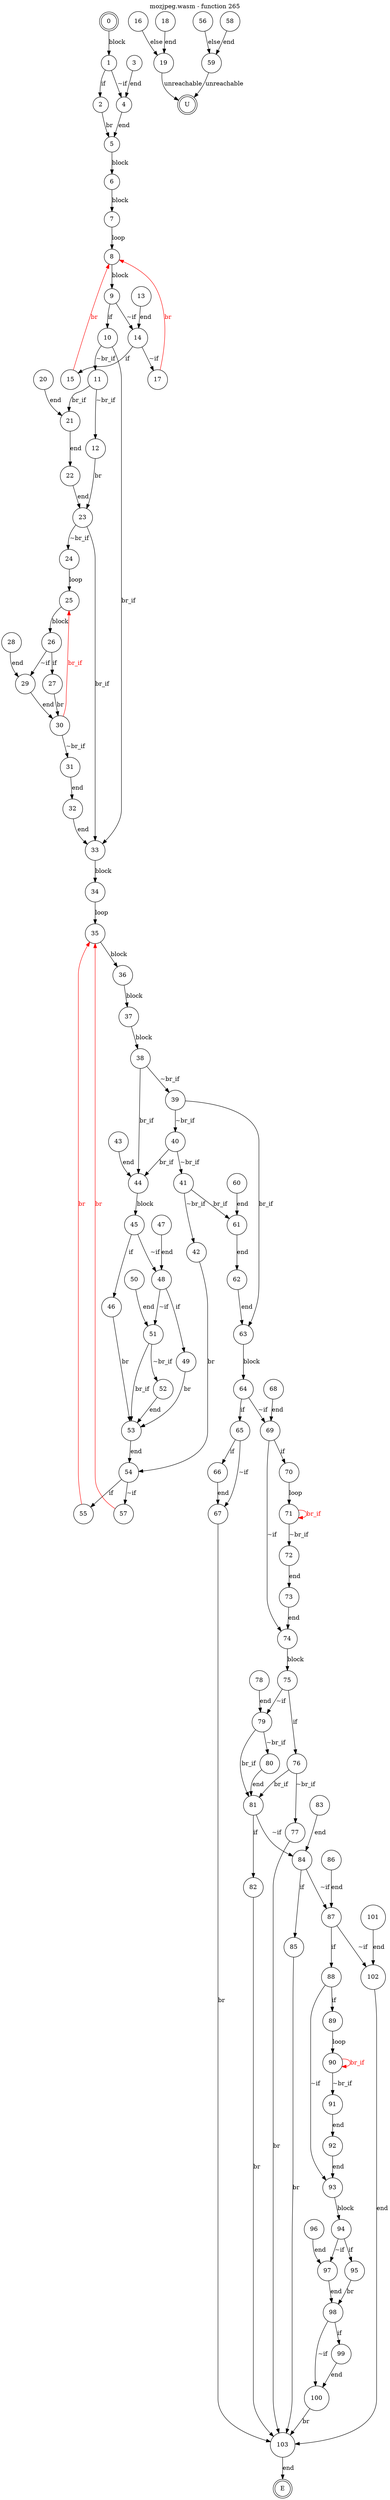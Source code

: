 digraph finite_state_machine {
    label = "mozjpeg.wasm - function 265"
    labelloc =  t
    labelfontsize = 16
    labelfontcolor = black
    labelfontname = "Helvetica"
    node [shape = doublecircle]; 0 E U ;
    node [shape = circle];
    0 -> 1[label="block"];
    1 -> 2[label="if"];
    1 -> 4[label="~if"];
    2 -> 5[label="br"];
    3 -> 4[label="end"];
    4 -> 5[label="end"];
    5 -> 6[label="block"];
    6 -> 7[label="block"];
    7 -> 8[label="loop"];
    8 -> 9[label="block"];
    9 -> 10[label="if"];
    9 -> 14[label="~if"];
    10 -> 11[label="~br_if"];
    10 -> 33[label="br_if"];
    11 -> 12[label="~br_if"];
    11 -> 21[label="br_if"];
    12 -> 23[label="br"];
    13 -> 14[label="end"];
    14 -> 15[label="if"];
    14 -> 17[label="~if"];
    15 -> 8[color="red" fontcolor="red" label="br"];
    16 -> 19[label="else"];
    17 -> 8[color="red" fontcolor="red" label="br"];
    18 -> 19[label="end"];
    19 -> U[label="unreachable"];
    20 -> 21[label="end"];
    21 -> 22[label="end"];
    22 -> 23[label="end"];
    23 -> 24[label="~br_if"];
    23 -> 33[label="br_if"];
    24 -> 25[label="loop"];
    25 -> 26[label="block"];
    26 -> 27[label="if"];
    26 -> 29[label="~if"];
    27 -> 30[label="br"];
    28 -> 29[label="end"];
    29 -> 30[label="end"];
    30 -> 31[label="~br_if"];
    30 -> 25[color="red" fontcolor="red" label="br_if"];
    31 -> 32[label="end"];
    32 -> 33[label="end"];
    33 -> 34[label="block"];
    34 -> 35[label="loop"];
    35 -> 36[label="block"];
    36 -> 37[label="block"];
    37 -> 38[label="block"];
    38 -> 39[label="~br_if"];
    38 -> 44[label="br_if"];
    39 -> 40[label="~br_if"];
    39 -> 63[label="br_if"];
    40 -> 41[label="~br_if"];
    40 -> 44[label="br_if"];
    41 -> 42[label="~br_if"];
    41 -> 61[label="br_if"];
    42 -> 54[label="br"];
    43 -> 44[label="end"];
    44 -> 45[label="block"];
    45 -> 46[label="if"];
    45 -> 48[label="~if"];
    46 -> 53[label="br"];
    47 -> 48[label="end"];
    48 -> 49[label="if"];
    48 -> 51[label="~if"];
    49 -> 53[label="br"];
    50 -> 51[label="end"];
    51 -> 52[label="~br_if"];
    51 -> 53[label="br_if"];
    52 -> 53[label="end"];
    53 -> 54[label="end"];
    54 -> 55[label="if"];
    54 -> 57[label="~if"];
    55 -> 35[color="red" fontcolor="red" label="br"];
    56 -> 59[label="else"];
    57 -> 35[color="red" fontcolor="red" label="br"];
    58 -> 59[label="end"];
    59 -> U[label="unreachable"];
    60 -> 61[label="end"];
    61 -> 62[label="end"];
    62 -> 63[label="end"];
    63 -> 64[label="block"];
    64 -> 65[label="if"];
    64 -> 69[label="~if"];
    65 -> 66[label="if"];
    65 -> 67[label="~if"];
    66 -> 67[label="end"];
    67 -> 103[label="br"];
    68 -> 69[label="end"];
    69 -> 70[label="if"];
    69 -> 74[label="~if"];
    70 -> 71[label="loop"];
    71 -> 72[label="~br_if"];
    71 -> 71[color="red" fontcolor="red" label="br_if"];
    72 -> 73[label="end"];
    73 -> 74[label="end"];
    74 -> 75[label="block"];
    75 -> 76[label="if"];
    75 -> 79[label="~if"];
    76 -> 77[label="~br_if"];
    76 -> 81[label="br_if"];
    77 -> 103[label="br"];
    78 -> 79[label="end"];
    79 -> 80[label="~br_if"];
    79 -> 81[label="br_if"];
    80 -> 81[label="end"];
    81 -> 82[label="if"];
    81 -> 84[label="~if"];
    82 -> 103[label="br"];
    83 -> 84[label="end"];
    84 -> 85[label="if"];
    84 -> 87[label="~if"];
    85 -> 103[label="br"];
    86 -> 87[label="end"];
    87 -> 88[label="if"];
    87 -> 102[label="~if"];
    88 -> 89[label="if"];
    88 -> 93[label="~if"];
    89 -> 90[label="loop"];
    90 -> 91[label="~br_if"];
    90 -> 90[color="red" fontcolor="red" label="br_if"];
    91 -> 92[label="end"];
    92 -> 93[label="end"];
    93 -> 94[label="block"];
    94 -> 95[label="if"];
    94 -> 97[label="~if"];
    95 -> 98[label="br"];
    96 -> 97[label="end"];
    97 -> 98[label="end"];
    98 -> 99[label="if"];
    98 -> 100[label="~if"];
    99 -> 100[label="end"];
    100 -> 103[label="br"];
    101 -> 102[label="end"];
    102 -> 103[label="end"];
    103 -> E[label="end"];
}
